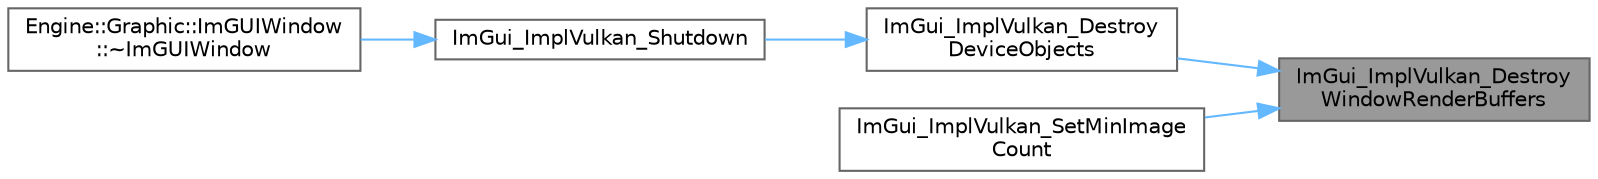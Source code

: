 digraph "ImGui_ImplVulkan_DestroyWindowRenderBuffers"
{
 // LATEX_PDF_SIZE
  bgcolor="transparent";
  edge [fontname=Helvetica,fontsize=10,labelfontname=Helvetica,labelfontsize=10];
  node [fontname=Helvetica,fontsize=10,shape=box,height=0.2,width=0.4];
  rankdir="RL";
  Node1 [id="Node000001",label="ImGui_ImplVulkan_Destroy\lWindowRenderBuffers",height=0.2,width=0.4,color="gray40", fillcolor="grey60", style="filled", fontcolor="black",tooltip=" "];
  Node1 -> Node2 [id="edge1_Node000001_Node000002",dir="back",color="steelblue1",style="solid",tooltip=" "];
  Node2 [id="Node000002",label="ImGui_ImplVulkan_Destroy\lDeviceObjects",height=0.2,width=0.4,color="grey40", fillcolor="white", style="filled",URL="$imgui__impl__vulkan_8cpp.html#a74aab8119e9e91d8932f955546dcd973",tooltip=" "];
  Node2 -> Node3 [id="edge2_Node000002_Node000003",dir="back",color="steelblue1",style="solid",tooltip=" "];
  Node3 [id="Node000003",label="ImGui_ImplVulkan_Shutdown",height=0.2,width=0.4,color="grey40", fillcolor="white", style="filled",URL="$imgui__impl__vulkan_8cpp.html#a5d24b6d00ffdc460712b1966199c28a2",tooltip=" "];
  Node3 -> Node4 [id="edge3_Node000003_Node000004",dir="back",color="steelblue1",style="solid",tooltip=" "];
  Node4 [id="Node000004",label="Engine::Graphic::ImGUIWindow\l::~ImGUIWindow",height=0.2,width=0.4,color="grey40", fillcolor="white", style="filled",URL="$class_engine_1_1_graphic_1_1_im_g_u_i_window.html#a503e28ff50ea0cf053f89ce4ab8e27c4",tooltip=" "];
  Node1 -> Node5 [id="edge4_Node000001_Node000005",dir="back",color="steelblue1",style="solid",tooltip=" "];
  Node5 [id="Node000005",label="ImGui_ImplVulkan_SetMinImage\lCount",height=0.2,width=0.4,color="grey40", fillcolor="white", style="filled",URL="$imgui__impl__vulkan_8cpp.html#ae028fe3e0796e9960d9aa5119df87f4f",tooltip=" "];
}
